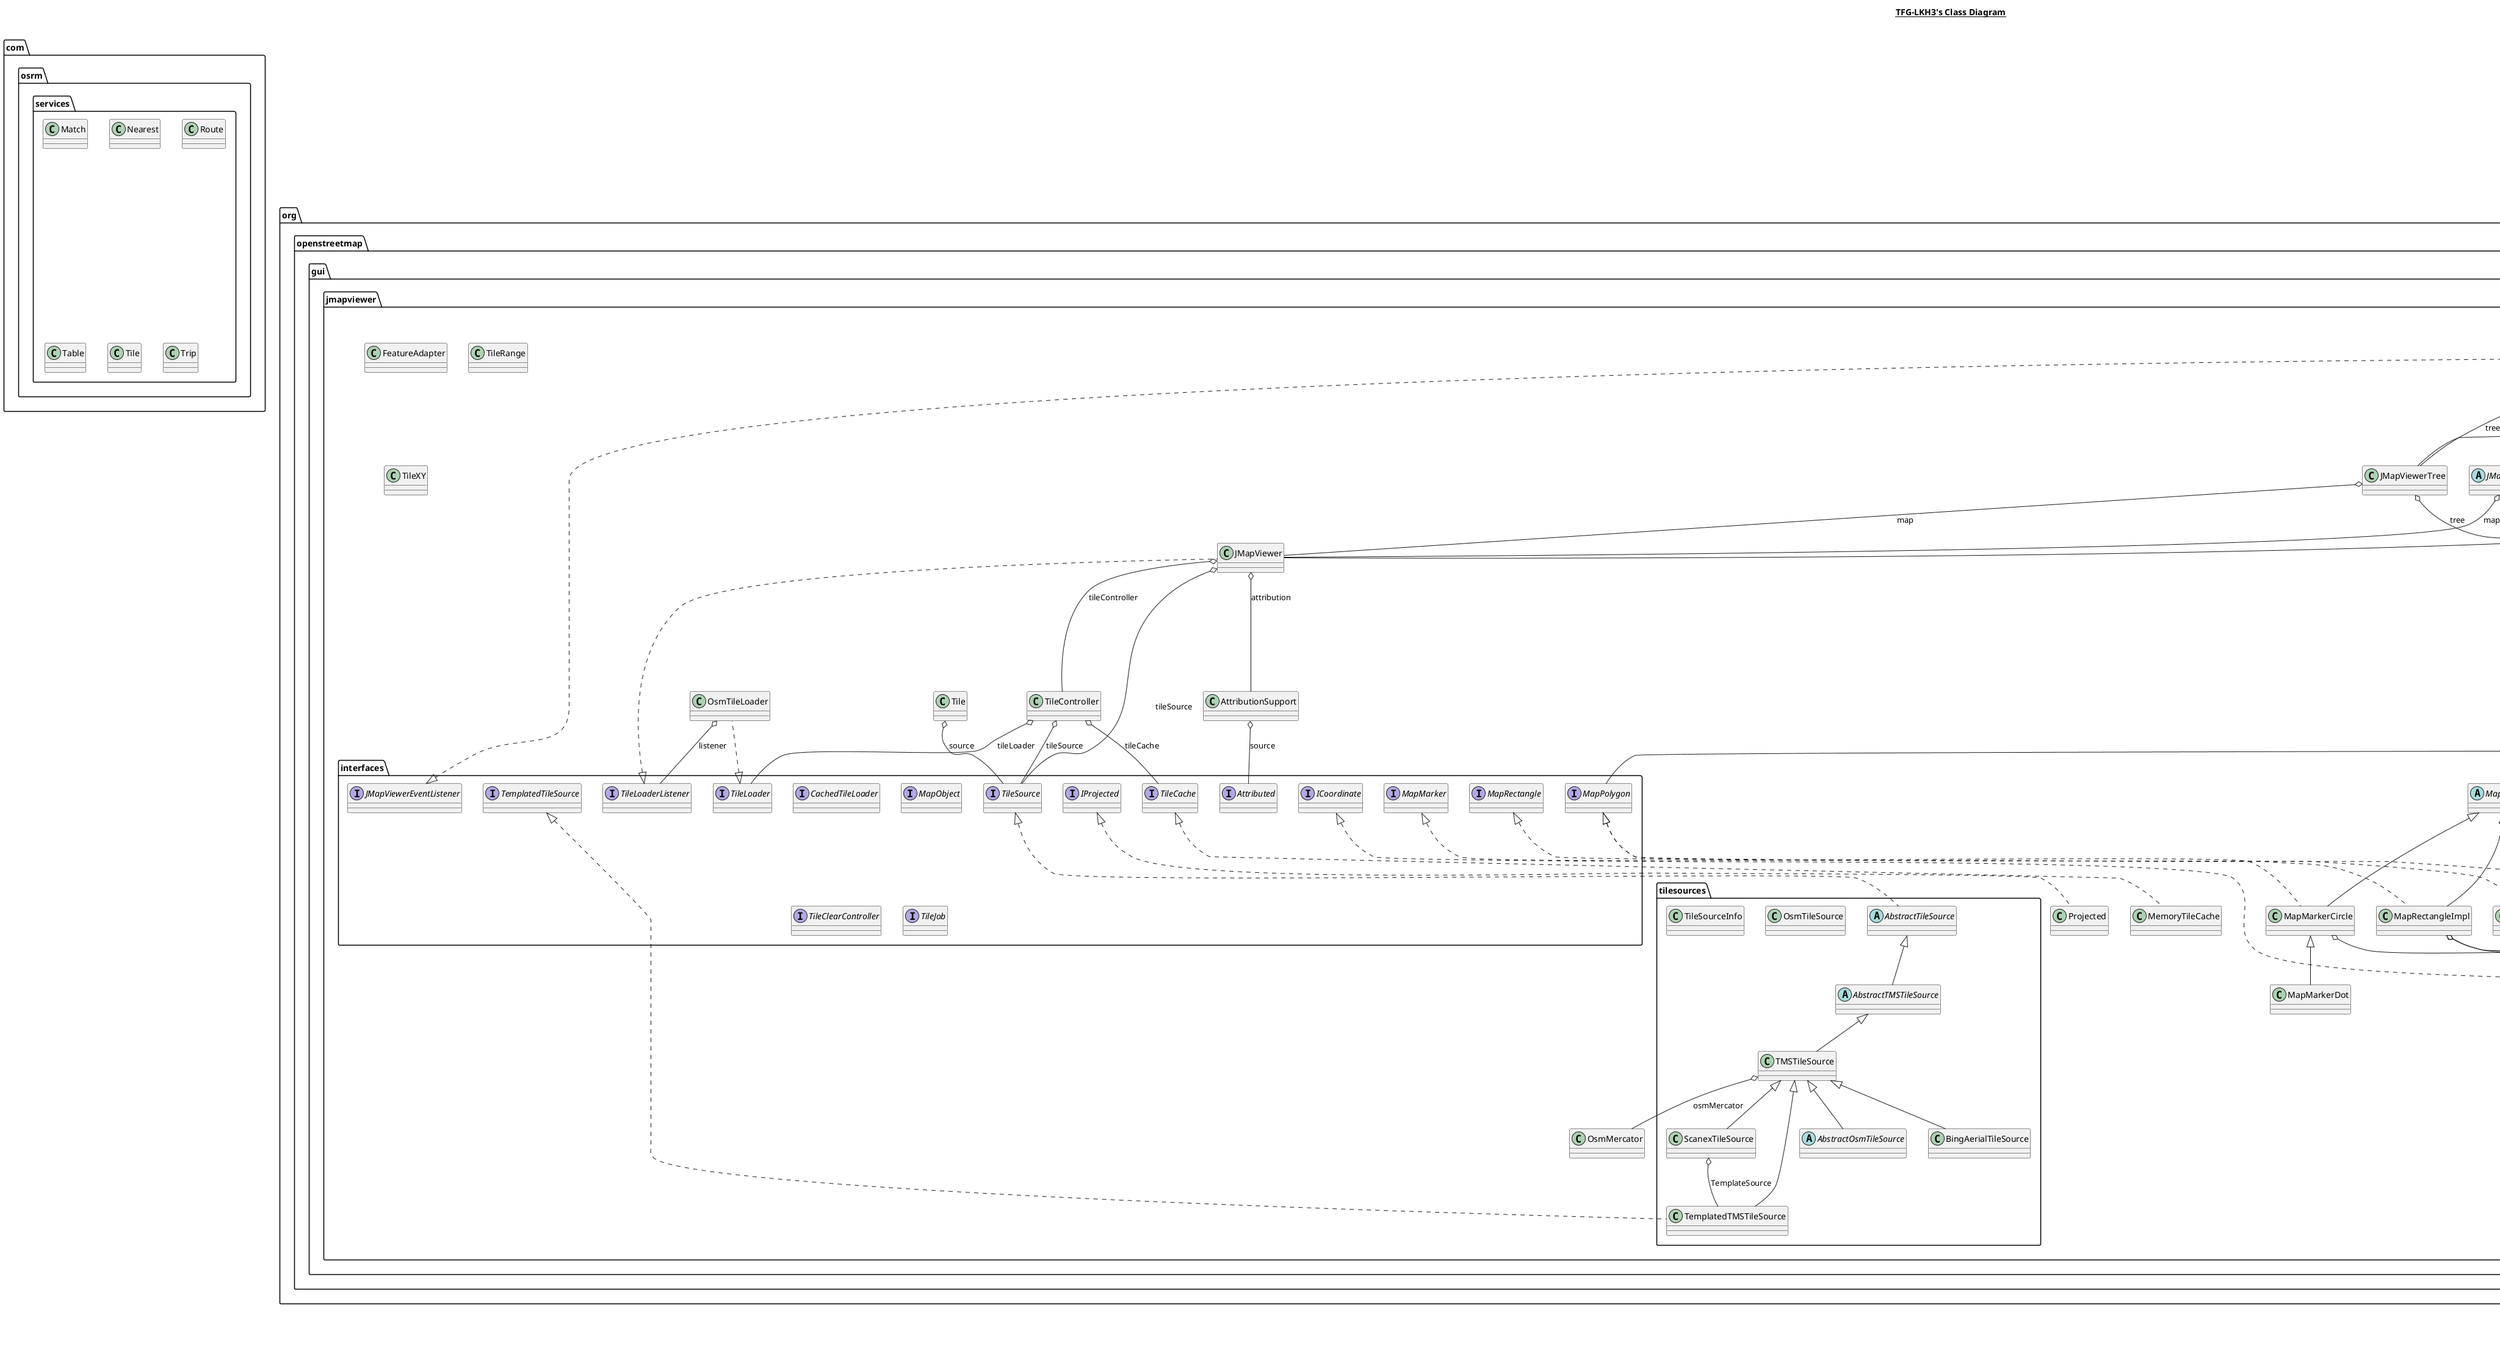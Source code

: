 @startuml

title __TFG-LKH3's Class Diagram__\n

  namespace com.osrm.services {
    class com.osrm.services.Match {
    }
  }
  

  namespace com.osrm.services {
    class com.osrm.services.Nearest {
    }
  }
  

  namespace com.osrm.services {
    class com.osrm.services.Route {
    }
  }
  

  namespace com.osrm.services {
    class com.osrm.services.Table {
    }
  }
  

  namespace com.osrm.services {
    class com.osrm.services.Tile {
    }
  }
  

  namespace com.osrm.services {
    class com.osrm.services.Trip {
    }
  }
  

  namespace org.openstreetmap.gui.jmapviewer {
    class org.openstreetmap.gui.jmapviewer.AbstractLayer {
    }
  }
  

  namespace org.openstreetmap.gui.jmapviewer {
    class org.openstreetmap.gui.jmapviewer.AttributionSupport {
    }
  }
  

  namespace org.openstreetmap.gui.jmapviewer {
    class org.openstreetmap.gui.jmapviewer.Coordinate {
    }
  }
  

  namespace org.openstreetmap.gui.jmapviewer {
    class org.openstreetmap.gui.jmapviewer.DefaultMapController {
    }
  }
  

  namespace org.openstreetmap.gui.jmapviewer {
    class org.openstreetmap.gui.jmapviewer.Demo {
    }
  }
  

  namespace org.openstreetmap.gui.jmapviewer {
    class org.openstreetmap.gui.jmapviewer.FeatureAdapter {
    }
  }
  

  namespace org.openstreetmap.gui.jmapviewer {
    abstract class org.openstreetmap.gui.jmapviewer.JMapController {
    }
  }
  

  namespace org.openstreetmap.gui.jmapviewer {
    class org.openstreetmap.gui.jmapviewer.JMapViewer {
    }
  }
  

  namespace org.openstreetmap.gui.jmapviewer {
    class org.openstreetmap.gui.jmapviewer.JMapViewerTree {
    }
  }
  

  namespace org.openstreetmap.gui.jmapviewer {
    class org.openstreetmap.gui.jmapviewer.Layer {
    }
  }
  

  namespace org.openstreetmap.gui.jmapviewer {
    class org.openstreetmap.gui.jmapviewer.LayerGroup {
    }
  }
  

  namespace org.openstreetmap.gui.jmapviewer {
    class org.openstreetmap.gui.jmapviewer.MapMarkerCircle {
    }
  }
  

  namespace org.openstreetmap.gui.jmapviewer {
    class org.openstreetmap.gui.jmapviewer.MapMarkerDot {
    }
  }
  

  namespace org.openstreetmap.gui.jmapviewer {
    abstract class org.openstreetmap.gui.jmapviewer.MapObjectImpl {
    }
  }
  

  namespace org.openstreetmap.gui.jmapviewer {
    class org.openstreetmap.gui.jmapviewer.MapPolygonImpl {
    }
  }
  

  namespace org.openstreetmap.gui.jmapviewer {
    class org.openstreetmap.gui.jmapviewer.MapPolylineImpl {
    }
  }
  

  namespace org.openstreetmap.gui.jmapviewer {
    class org.openstreetmap.gui.jmapviewer.MapRectangleImpl {
    }
  }
  

  namespace org.openstreetmap.gui.jmapviewer {
    class org.openstreetmap.gui.jmapviewer.MemoryTileCache {
    }
  }
  

  namespace org.openstreetmap.gui.jmapviewer {
    class org.openstreetmap.gui.jmapviewer.OsmMercator {
    }
  }
  

  namespace org.openstreetmap.gui.jmapviewer {
    class org.openstreetmap.gui.jmapviewer.OsmTileLoader {
    }
  }
  

  namespace org.openstreetmap.gui.jmapviewer {
    class org.openstreetmap.gui.jmapviewer.Projected {
    }
  }
  

  namespace org.openstreetmap.gui.jmapviewer {
    class org.openstreetmap.gui.jmapviewer.Style {
    }
  }
  

  namespace org.openstreetmap.gui.jmapviewer {
    class org.openstreetmap.gui.jmapviewer.Tile {
    }
  }
  

  namespace org.openstreetmap.gui.jmapviewer {
    class org.openstreetmap.gui.jmapviewer.TileController {
    }
  }
  

  namespace org.openstreetmap.gui.jmapviewer {
    class org.openstreetmap.gui.jmapviewer.TileRange {
    }
  }
  

  namespace org.openstreetmap.gui.jmapviewer {
    class org.openstreetmap.gui.jmapviewer.TileXY {
    }
  }
  

  namespace org.openstreetmap.gui.jmapviewer {
    namespace checkBoxTree {
      class org.openstreetmap.gui.jmapviewer.checkBoxTree.CheckBoxNodeData {
      }
    }
  }
  

  namespace org.openstreetmap.gui.jmapviewer {
    namespace checkBoxTree {
      class org.openstreetmap.gui.jmapviewer.checkBoxTree.CheckBoxNodeEditor {
      }
    }
  }
  

  namespace org.openstreetmap.gui.jmapviewer {
    namespace checkBoxTree {
      class org.openstreetmap.gui.jmapviewer.checkBoxTree.CheckBoxNodePanel {
      }
    }
  }
  

  namespace org.openstreetmap.gui.jmapviewer {
    namespace checkBoxTree {
      class org.openstreetmap.gui.jmapviewer.checkBoxTree.CheckBoxNodeRenderer {
      }
    }
  }
  

  namespace org.openstreetmap.gui.jmapviewer {
    namespace checkBoxTree {
      class org.openstreetmap.gui.jmapviewer.checkBoxTree.CheckBoxTree {
      }
    }
  }
  

  namespace org.openstreetmap.gui.jmapviewer {
    namespace events {
      class org.openstreetmap.gui.jmapviewer.events.JMVCommandEvent {
      }
    }
  }
  

  namespace org.openstreetmap.gui.jmapviewer {
    namespace interfaces {
      interface org.openstreetmap.gui.jmapviewer.interfaces.Attributed {
      }
    }
  }
  

  namespace org.openstreetmap.gui.jmapviewer {
    namespace interfaces {
      interface org.openstreetmap.gui.jmapviewer.interfaces.CachedTileLoader {
      }
    }
  }
  

  namespace org.openstreetmap.gui.jmapviewer {
    namespace interfaces {
      interface org.openstreetmap.gui.jmapviewer.interfaces.ICoordinate {
      }
    }
  }
  

  namespace org.openstreetmap.gui.jmapviewer {
    namespace interfaces {
      interface org.openstreetmap.gui.jmapviewer.interfaces.IProjected {
      }
    }
  }
  

  namespace org.openstreetmap.gui.jmapviewer {
    namespace interfaces {
      interface org.openstreetmap.gui.jmapviewer.interfaces.JMapViewerEventListener {
      }
    }
  }
  

  namespace org.openstreetmap.gui.jmapviewer {
    namespace interfaces {
      interface org.openstreetmap.gui.jmapviewer.interfaces.MapMarker {
      }
    }
  }
  

  namespace org.openstreetmap.gui.jmapviewer {
    namespace interfaces {
      interface org.openstreetmap.gui.jmapviewer.interfaces.MapObject {
      }
    }
  }
  

  namespace org.openstreetmap.gui.jmapviewer {
    namespace interfaces {
      interface org.openstreetmap.gui.jmapviewer.interfaces.MapPolygon {
      }
    }
  }
  

  namespace org.openstreetmap.gui.jmapviewer {
    namespace interfaces {
      interface org.openstreetmap.gui.jmapviewer.interfaces.MapRectangle {
      }
    }
  }
  

  namespace org.openstreetmap.gui.jmapviewer {
    namespace interfaces {
      interface org.openstreetmap.gui.jmapviewer.interfaces.TemplatedTileSource {
      }
    }
  }
  

  namespace org.openstreetmap.gui.jmapviewer {
    namespace interfaces {
      interface org.openstreetmap.gui.jmapviewer.interfaces.TileCache {
      }
    }
  }
  

  namespace org.openstreetmap.gui.jmapviewer {
    namespace interfaces {
      interface org.openstreetmap.gui.jmapviewer.interfaces.TileClearController {
      }
    }
  }
  

  namespace org.openstreetmap.gui.jmapviewer {
    namespace interfaces {
      interface org.openstreetmap.gui.jmapviewer.interfaces.TileJob {
      }
    }
  }
  

  namespace org.openstreetmap.gui.jmapviewer {
    namespace interfaces {
      interface org.openstreetmap.gui.jmapviewer.interfaces.TileLoader {
      }
    }
  }
  

  namespace org.openstreetmap.gui.jmapviewer {
    namespace interfaces {
      interface org.openstreetmap.gui.jmapviewer.interfaces.TileLoaderListener {
      }
    }
  }
  

  namespace org.openstreetmap.gui.jmapviewer {
    namespace interfaces {
      interface org.openstreetmap.gui.jmapviewer.interfaces.TileSource {
      }
    }
  }
  

  namespace org.openstreetmap.gui.jmapviewer {
    namespace tilesources {
      abstract class org.openstreetmap.gui.jmapviewer.tilesources.AbstractOsmTileSource {
      }
    }
  }
  

  namespace org.openstreetmap.gui.jmapviewer {
    namespace tilesources {
      abstract class org.openstreetmap.gui.jmapviewer.tilesources.AbstractTMSTileSource {
      }
    }
  }
  

  namespace org.openstreetmap.gui.jmapviewer {
    namespace tilesources {
      abstract class org.openstreetmap.gui.jmapviewer.tilesources.AbstractTileSource {
      }
    }
  }
  

  namespace org.openstreetmap.gui.jmapviewer {
    namespace tilesources {
      class org.openstreetmap.gui.jmapviewer.tilesources.BingAerialTileSource {
      }
    }
  }
  

  namespace org.openstreetmap.gui.jmapviewer {
    namespace tilesources {
      class org.openstreetmap.gui.jmapviewer.tilesources.OsmTileSource {
      }
    }
  }
  

  namespace org.openstreetmap.gui.jmapviewer {
    namespace tilesources {
      class org.openstreetmap.gui.jmapviewer.tilesources.ScanexTileSource {
      }
    }
  }
  

  namespace org.openstreetmap.gui.jmapviewer {
    namespace tilesources {
      class org.openstreetmap.gui.jmapviewer.tilesources.TMSTileSource {
      }
    }
  }
  

  namespace org.openstreetmap.gui.jmapviewer {
    namespace tilesources {
      class org.openstreetmap.gui.jmapviewer.tilesources.TemplatedTMSTileSource {
      }
    }
  }
  

  namespace org.openstreetmap.gui.jmapviewer {
    namespace tilesources {
      class org.openstreetmap.gui.jmapviewer.tilesources.TileSourceInfo {
      }
    }
  }
  

  namespace tools.and.utilities {
    class tools.and.utilities.GestionNodesRoutes {
    }
  }
  

  namespace tools.and.utilities {
    class tools.and.utilities.Nodo {
    }
  }
  

  namespace tools.and.utilities {
    class tools.and.utilities.NodosList {
    }
  }
  

  namespace tools.and.utilities {
    class tools.and.utilities.ParametersFile {
    }
  }
  

  namespace tools.and.utilities {
    class tools.and.utilities.PointProblem {
    }
  }
  

  namespace tools.and.utilities {
    class tools.and.utilities.ProblemFile {
    }
  }
  

  namespace tools.and.utilities {
    class tools.and.utilities.RouteJSON {
    }
  }
  

  namespace tools.and.utilities {
    class tools.and.utilities.RouteResult {
    }
  }
  

  namespace tools.and.utilities {
    class tools.and.utilities.Ruta {
    }
  }
  

  namespace tools.and.utilities {
    class tools.and.utilities.SettingLKH {
    }
  }
  

  namespace tools.and.utilities {
    class tools.and.utilities.TourResult {
    }
  }
  

  org.openstreetmap.gui.jmapviewer.AbstractLayer o-- org.openstreetmap.gui.jmapviewer.LayerGroup : parent
  org.openstreetmap.gui.jmapviewer.AbstractLayer o-- org.openstreetmap.gui.jmapviewer.Style : style
  org.openstreetmap.gui.jmapviewer.AttributionSupport o-- org.openstreetmap.gui.jmapviewer.interfaces.Attributed : source
  org.openstreetmap.gui.jmapviewer.Coordinate .up.|> org.openstreetmap.gui.jmapviewer.interfaces.ICoordinate
  org.openstreetmap.gui.jmapviewer.DefaultMapController .up.|> java.awt.event.MouseListener
  org.openstreetmap.gui.jmapviewer.DefaultMapController .up.|> java.awt.event.MouseMotionListener
  org.openstreetmap.gui.jmapviewer.DefaultMapController .up.|> java.awt.event.MouseWheelListener
  org.openstreetmap.gui.jmapviewer.DefaultMapController -up-|> org.openstreetmap.gui.jmapviewer.JMapController
  org.openstreetmap.gui.jmapviewer.Demo .up.|> org.openstreetmap.gui.jmapviewer.interfaces.JMapViewerEventListener
  org.openstreetmap.gui.jmapviewer.Demo -up-|> javax.swing.JFrame
  org.openstreetmap.gui.jmapviewer.Demo o-- tools.and.utilities.NodosList : ejercicio
  org.openstreetmap.gui.jmapviewer.Demo o-- tools.and.utilities.GestionNodesRoutes : pGestionNR
  org.openstreetmap.gui.jmapviewer.Demo o-- tools.and.utilities.SettingLKH : pSetting
  org.openstreetmap.gui.jmapviewer.Demo o-- org.openstreetmap.gui.jmapviewer.JMapViewerTree : treeMap
  org.openstreetmap.gui.jmapviewer.JMapController o-- org.openstreetmap.gui.jmapviewer.JMapViewer : map
  org.openstreetmap.gui.jmapviewer.JMapViewer .up.|> org.openstreetmap.gui.jmapviewer.interfaces.TileLoaderListener
  org.openstreetmap.gui.jmapviewer.JMapViewer -up-|> javax.swing.JPanel
  org.openstreetmap.gui.jmapviewer.JMapViewer o-- org.openstreetmap.gui.jmapviewer.AttributionSupport : attribution
  org.openstreetmap.gui.jmapviewer.JMapViewer o-- org.openstreetmap.gui.jmapviewer.TileController : tileController
  org.openstreetmap.gui.jmapviewer.JMapViewer o-- org.openstreetmap.gui.jmapviewer.interfaces.TileSource : tileSource
  org.openstreetmap.gui.jmapviewer.JMapViewer o-- org.openstreetmap.gui.jmapviewer.JMapViewer.ZOOM_BUTTON_STYLE : zoomButtonStyle
  org.openstreetmap.gui.jmapviewer.JMapViewerTree -up-|> javax.swing.JPanel
  org.openstreetmap.gui.jmapviewer.JMapViewerTree o-- org.openstreetmap.gui.jmapviewer.JMapViewer : map
  org.openstreetmap.gui.jmapviewer.JMapViewerTree o-- org.openstreetmap.gui.jmapviewer.checkBoxTree.CheckBoxTree : tree
  org.openstreetmap.gui.jmapviewer.Layer -up-|> org.openstreetmap.gui.jmapviewer.AbstractLayer
  org.openstreetmap.gui.jmapviewer.LayerGroup -up-|> org.openstreetmap.gui.jmapviewer.AbstractLayer
  org.openstreetmap.gui.jmapviewer.MapMarkerCircle .up.|> org.openstreetmap.gui.jmapviewer.interfaces.MapMarker
  org.openstreetmap.gui.jmapviewer.MapMarkerCircle -up-|> org.openstreetmap.gui.jmapviewer.MapObjectImpl
  org.openstreetmap.gui.jmapviewer.MapMarkerCircle o-- org.openstreetmap.gui.jmapviewer.Coordinate : coord
  org.openstreetmap.gui.jmapviewer.MapMarkerCircle o-- org.openstreetmap.gui.jmapviewer.interfaces.MapMarker.STYLE : markerStyle
  org.openstreetmap.gui.jmapviewer.MapMarkerDot -up-|> org.openstreetmap.gui.jmapviewer.MapMarkerCircle
  org.openstreetmap.gui.jmapviewer.MapObjectImpl o-- org.openstreetmap.gui.jmapviewer.Layer : layer
  org.openstreetmap.gui.jmapviewer.MapObjectImpl o-- org.openstreetmap.gui.jmapviewer.Style : style
  org.openstreetmap.gui.jmapviewer.MapPolygonImpl .up.|> org.openstreetmap.gui.jmapviewer.interfaces.MapPolygon
  org.openstreetmap.gui.jmapviewer.MapPolygonImpl -up-|> org.openstreetmap.gui.jmapviewer.MapObjectImpl
  org.openstreetmap.gui.jmapviewer.MapPolylineImpl .up.|> org.openstreetmap.gui.jmapviewer.interfaces.MapPolygon
  org.openstreetmap.gui.jmapviewer.MapPolylineImpl -up-|> org.openstreetmap.gui.jmapviewer.MapObjectImpl
  org.openstreetmap.gui.jmapviewer.MapRectangleImpl .up.|> org.openstreetmap.gui.jmapviewer.interfaces.MapRectangle
  org.openstreetmap.gui.jmapviewer.MapRectangleImpl -up-|> org.openstreetmap.gui.jmapviewer.MapObjectImpl
  org.openstreetmap.gui.jmapviewer.MapRectangleImpl o-- org.openstreetmap.gui.jmapviewer.Coordinate : bottomRight
  org.openstreetmap.gui.jmapviewer.MapRectangleImpl o-- org.openstreetmap.gui.jmapviewer.Coordinate : topLeft
  org.openstreetmap.gui.jmapviewer.MemoryTileCache .up.|> org.openstreetmap.gui.jmapviewer.interfaces.TileCache
  org.openstreetmap.gui.jmapviewer.MemoryTileCache o-- org.openstreetmap.gui.jmapviewer.MemoryTileCache.CacheLinkedListElement : lruTiles
  org.openstreetmap.gui.jmapviewer.OsmTileLoader .up.|> org.openstreetmap.gui.jmapviewer.interfaces.TileLoader
  org.openstreetmap.gui.jmapviewer.OsmTileLoader o-- org.openstreetmap.gui.jmapviewer.interfaces.TileLoaderListener : listener
  org.openstreetmap.gui.jmapviewer.Projected .up.|> org.openstreetmap.gui.jmapviewer.interfaces.IProjected
  org.openstreetmap.gui.jmapviewer.Tile o-- org.openstreetmap.gui.jmapviewer.interfaces.TileSource : source
  org.openstreetmap.gui.jmapviewer.TileController o-- org.openstreetmap.gui.jmapviewer.interfaces.TileCache : tileCache
  org.openstreetmap.gui.jmapviewer.TileController o-- org.openstreetmap.gui.jmapviewer.interfaces.TileLoader : tileLoader
  org.openstreetmap.gui.jmapviewer.TileController o-- org.openstreetmap.gui.jmapviewer.interfaces.TileSource : tileSource
  org.openstreetmap.gui.jmapviewer.checkBoxTree.CheckBoxNodeData o-- org.openstreetmap.gui.jmapviewer.AbstractLayer : layer
  org.openstreetmap.gui.jmapviewer.checkBoxTree.CheckBoxNodeEditor .up.|> javax.swing.tree.TreeCellEditor
  org.openstreetmap.gui.jmapviewer.checkBoxTree.CheckBoxNodeEditor -up-|> javax.swing.AbstractCellEditor
  org.openstreetmap.gui.jmapviewer.checkBoxTree.CheckBoxNodeEditor o-- org.openstreetmap.gui.jmapviewer.checkBoxTree.CheckBoxNodeRenderer : renderer
  org.openstreetmap.gui.jmapviewer.checkBoxTree.CheckBoxNodeEditor o-- org.openstreetmap.gui.jmapviewer.checkBoxTree.CheckBoxTree : theTree
  org.openstreetmap.gui.jmapviewer.checkBoxTree.CheckBoxNodePanel -up-|> javax.swing.JPanel
  org.openstreetmap.gui.jmapviewer.checkBoxTree.CheckBoxNodePanel o-- org.openstreetmap.gui.jmapviewer.checkBoxTree.CheckBoxNodeData : data
  org.openstreetmap.gui.jmapviewer.checkBoxTree.CheckBoxNodeRenderer .up.|> javax.swing.tree.TreeCellRenderer
  org.openstreetmap.gui.jmapviewer.checkBoxTree.CheckBoxNodeRenderer o-- org.openstreetmap.gui.jmapviewer.checkBoxTree.CheckBoxNodePanel : panel
  org.openstreetmap.gui.jmapviewer.checkBoxTree.CheckBoxTree -up-|> javax.swing.JTree
  org.openstreetmap.gui.jmapviewer.checkBoxTree.CheckBoxTree o-- org.openstreetmap.gui.jmapviewer.checkBoxTree.CheckBoxNodeEditor : editor
  org.openstreetmap.gui.jmapviewer.events.JMVCommandEvent -up-|> java.util.EventObject
  org.openstreetmap.gui.jmapviewer.events.JMVCommandEvent o-- org.openstreetmap.gui.jmapviewer.events.JMVCommandEvent.COMMAND : command
  org.openstreetmap.gui.jmapviewer.tilesources.AbstractOsmTileSource -up-|> org.openstreetmap.gui.jmapviewer.tilesources.TMSTileSource
  org.openstreetmap.gui.jmapviewer.tilesources.AbstractTMSTileSource -up-|> org.openstreetmap.gui.jmapviewer.tilesources.AbstractTileSource
  org.openstreetmap.gui.jmapviewer.tilesources.AbstractTileSource .up.|> org.openstreetmap.gui.jmapviewer.interfaces.TileSource
  org.openstreetmap.gui.jmapviewer.tilesources.BingAerialTileSource -up-|> org.openstreetmap.gui.jmapviewer.tilesources.TMSTileSource
  org.openstreetmap.gui.jmapviewer.tilesources.ScanexTileSource -up-|> org.openstreetmap.gui.jmapviewer.tilesources.TMSTileSource
  org.openstreetmap.gui.jmapviewer.tilesources.ScanexTileSource o-- org.openstreetmap.gui.jmapviewer.tilesources.TemplatedTMSTileSource : TemplateSource
  org.openstreetmap.gui.jmapviewer.tilesources.ScanexTileSource o-- org.openstreetmap.gui.jmapviewer.tilesources.ScanexTileSource.ScanexLayer : layer
  org.openstreetmap.gui.jmapviewer.tilesources.TMSTileSource -up-|> org.openstreetmap.gui.jmapviewer.tilesources.AbstractTMSTileSource
  org.openstreetmap.gui.jmapviewer.tilesources.TMSTileSource o-- org.openstreetmap.gui.jmapviewer.OsmMercator : osmMercator
  org.openstreetmap.gui.jmapviewer.tilesources.TemplatedTMSTileSource .up.|> org.openstreetmap.gui.jmapviewer.interfaces.TemplatedTileSource
  org.openstreetmap.gui.jmapviewer.tilesources.TemplatedTMSTileSource -up-|> org.openstreetmap.gui.jmapviewer.tilesources.TMSTileSource
  tools.and.utilities.GestionNodesRoutes -up-|> javax.swing.JPanel
  tools.and.utilities.Nodo o-- org.openstreetmap.gui.jmapviewer.Coordinate : coordinate
  tools.and.utilities.PointProblem -up-|> javax.swing.JDialog
  tools.and.utilities.RouteJSON o-- org.openstreetmap.gui.jmapviewer.Coordinate : coordinateFrom
  tools.and.utilities.RouteJSON o-- org.openstreetmap.gui.jmapviewer.Coordinate : coordinateTo
  tools.and.utilities.RouteJSON o-- org.openstreetmap.gui.jmapviewer.interfaces.MapPolygon : poly
  tools.and.utilities.Ruta o-- org.openstreetmap.gui.jmapviewer.Coordinate : coordinateFrom
  tools.and.utilities.Ruta o-- org.openstreetmap.gui.jmapviewer.Coordinate : coordinateTo
  tools.and.utilities.SettingLKH -up-|> javax.swing.JPanel
  tools.and.utilities.TourResult o-- org.openstreetmap.gui.jmapviewer.LayerGroup : groupName


right footer


PlantUML diagram generated by SketchIt! (https://bitbucket.org/pmesmeur/sketch.it)
For more information about this tool, please contact philippe.mesmeur@gmail.com
endfooter

@enduml

